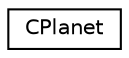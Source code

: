 digraph G
{
  edge [fontname="Helvetica",fontsize="10",labelfontname="Helvetica",labelfontsize="10"];
  node [fontname="Helvetica",fontsize="10",shape=record];
  rankdir="LR";
  Node1 [label="CPlanet",height=0.2,width=0.4,color="black", fillcolor="white", style="filled",URL="$class_c_planet.html"];
}
